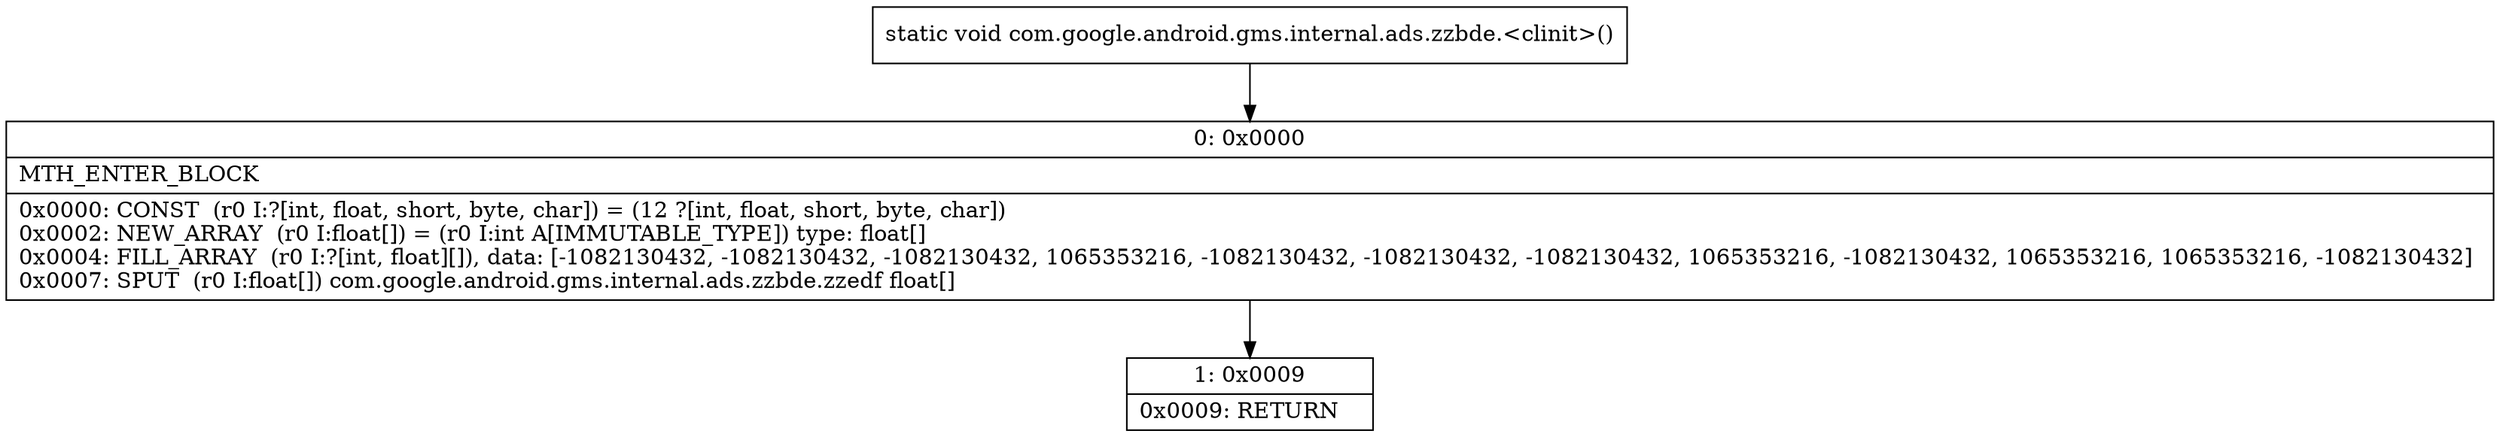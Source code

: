 digraph "CFG forcom.google.android.gms.internal.ads.zzbde.\<clinit\>()V" {
Node_0 [shape=record,label="{0\:\ 0x0000|MTH_ENTER_BLOCK\l|0x0000: CONST  (r0 I:?[int, float, short, byte, char]) = (12 ?[int, float, short, byte, char]) \l0x0002: NEW_ARRAY  (r0 I:float[]) = (r0 I:int A[IMMUTABLE_TYPE]) type: float[] \l0x0004: FILL_ARRAY  (r0 I:?[int, float][]), data: [\-1082130432, \-1082130432, \-1082130432, 1065353216, \-1082130432, \-1082130432, \-1082130432, 1065353216, \-1082130432, 1065353216, 1065353216, \-1082130432] \l0x0007: SPUT  (r0 I:float[]) com.google.android.gms.internal.ads.zzbde.zzedf float[] \l}"];
Node_1 [shape=record,label="{1\:\ 0x0009|0x0009: RETURN   \l}"];
MethodNode[shape=record,label="{static void com.google.android.gms.internal.ads.zzbde.\<clinit\>() }"];
MethodNode -> Node_0;
Node_0 -> Node_1;
}

